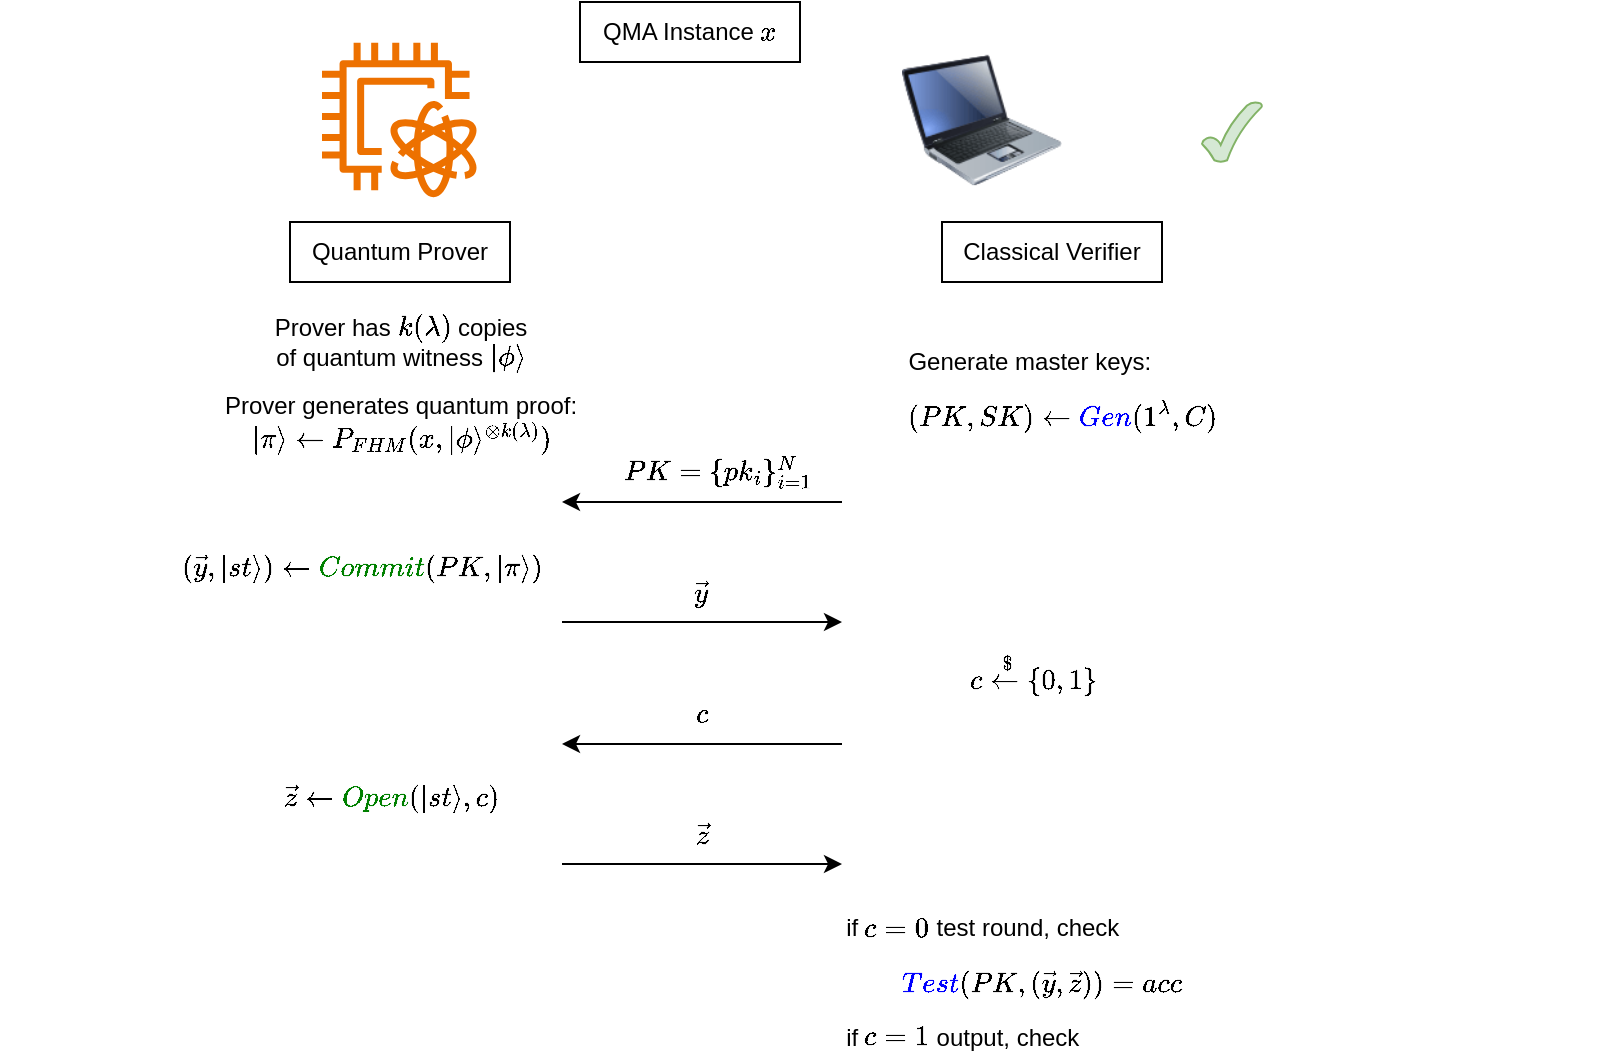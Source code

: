<mxfile version="22.1.8" type="github">
  <diagram name="Page-1" id="_dstjYk30MXzqf1PtoBF">
    <mxGraphModel dx="794" dy="521" grid="1" gridSize="10" guides="1" tooltips="1" connect="1" arrows="1" fold="1" page="1" pageScale="1" pageWidth="850" pageHeight="1100" math="1" shadow="0">
      <root>
        <mxCell id="0" />
        <mxCell id="1" parent="0" />
        <mxCell id="ZD7uwhGMxv42USwJFpgz-1" value="" style="shape=image;verticalLabelPosition=bottom;labelBackgroundColor=default;verticalAlign=top;aspect=fixed;imageAspect=0;image=https://i.etsystatic.com/19934258/r/il/329e2e/1883115379/il_570xN.1883115379_aqot.jpg;" vertex="1" parent="1">
          <mxGeometry x="540" y="170" width="80" height="80" as="geometry" />
        </mxCell>
        <mxCell id="ZD7uwhGMxv42USwJFpgz-2" value="Classical Verifier" style="rounded=0;whiteSpace=wrap;html=1;" vertex="1" parent="1">
          <mxGeometry x="490" y="270" width="110" height="30" as="geometry" />
        </mxCell>
        <mxCell id="ZD7uwhGMxv42USwJFpgz-3" value="" style="image;html=1;image=img/lib/clip_art/computers/Laptop_128x128.png" vertex="1" parent="1">
          <mxGeometry x="470" y="179" width="80" height="80" as="geometry" />
        </mxCell>
        <mxCell id="ZD7uwhGMxv42USwJFpgz-4" value="" style="sketch=0;outlineConnect=0;fontColor=#232F3E;gradientColor=none;fillColor=#ED7100;strokeColor=none;dashed=0;verticalLabelPosition=bottom;verticalAlign=top;align=center;html=1;fontSize=12;fontStyle=0;aspect=fixed;pointerEvents=1;shape=mxgraph.aws4.braket_qpu;" vertex="1" parent="1">
          <mxGeometry x="180" y="180" width="78" height="78" as="geometry" />
        </mxCell>
        <mxCell id="ZD7uwhGMxv42USwJFpgz-5" value="Quantum Prover" style="rounded=0;whiteSpace=wrap;html=1;" vertex="1" parent="1">
          <mxGeometry x="164" y="270" width="110" height="30" as="geometry" />
        </mxCell>
        <mxCell id="ZD7uwhGMxv42USwJFpgz-6" value="" style="endArrow=classic;html=1;rounded=0;" edge="1" parent="1">
          <mxGeometry width="50" height="50" relative="1" as="geometry">
            <mxPoint x="300" y="470" as="sourcePoint" />
            <mxPoint x="440" y="470" as="targetPoint" />
          </mxGeometry>
        </mxCell>
        <mxCell id="ZD7uwhGMxv42USwJFpgz-7" value="QMA Instance \( x \)" style="rounded=0;whiteSpace=wrap;html=1;" vertex="1" parent="1">
          <mxGeometry x="309" y="160" width="110" height="30" as="geometry" />
        </mxCell>
        <mxCell id="ZD7uwhGMxv42USwJFpgz-8" value="Prover has \( k(\lambda) \) copies&lt;br&gt;of quantum witness&amp;nbsp;\(|\phi \rangle \)" style="text;html=1;align=center;verticalAlign=middle;resizable=0;points=[];autosize=1;strokeColor=none;fillColor=none;" vertex="1" parent="1">
          <mxGeometry x="114" y="310" width="210" height="40" as="geometry" />
        </mxCell>
        <mxCell id="ZD7uwhGMxv42USwJFpgz-12" value="" style="verticalLabelPosition=bottom;verticalAlign=top;html=1;shape=mxgraph.basic.tick;fillColor=#d5e8d4;strokeColor=#82b366;" vertex="1" parent="1">
          <mxGeometry x="620" y="210" width="30" height="30" as="geometry" />
        </mxCell>
        <mxCell id="ZD7uwhGMxv42USwJFpgz-13" value="Prover generates quantum proof:&lt;br&gt;\( |\pi\rangle \leftarrow P_{FHM}(x, |\phi\rangle^{\otimes k(\lambda)}) \)" style="text;html=1;align=center;verticalAlign=middle;resizable=0;points=[];autosize=1;strokeColor=none;fillColor=none;" vertex="1" parent="1">
          <mxGeometry x="19" y="350" width="400" height="40" as="geometry" />
        </mxCell>
        <mxCell id="ZD7uwhGMxv42USwJFpgz-14" value="&lt;div style=&quot;border-color: var(--border-color); text-align: right;&quot;&gt;&lt;br&gt;&lt;/div&gt;&lt;div style=&quot;border-color: var(--border-color); text-align: right;&quot;&gt;$$(\vec{y}, |st\rangle) \leftarrow \textcolor{green}{Commit}(PK, |\pi\rangle)$$&lt;/div&gt;" style="text;html=1;strokeColor=none;fillColor=none;align=center;verticalAlign=middle;whiteSpace=wrap;rounded=0;" vertex="1" parent="1">
          <mxGeometry x="170" y="420" width="60" height="30" as="geometry" />
        </mxCell>
        <mxCell id="ZD7uwhGMxv42USwJFpgz-15" value="\( \vec{y} \)" style="text;html=1;strokeColor=none;fillColor=none;align=center;verticalAlign=middle;whiteSpace=wrap;rounded=0;" vertex="1" parent="1">
          <mxGeometry x="340" y="440" width="60" height="30" as="geometry" />
        </mxCell>
        <mxCell id="ZD7uwhGMxv42USwJFpgz-17" value="$$c \xleftarrow{$} \{0,1\}$$" style="text;html=1;align=center;verticalAlign=middle;resizable=0;points=[];autosize=1;strokeColor=none;fillColor=none;" vertex="1" parent="1">
          <mxGeometry x="450" y="481" width="170" height="30" as="geometry" />
        </mxCell>
        <mxCell id="ZD7uwhGMxv42USwJFpgz-18" value="" style="endArrow=classic;html=1;rounded=0;" edge="1" parent="1">
          <mxGeometry width="50" height="50" relative="1" as="geometry">
            <mxPoint x="440" y="531" as="sourcePoint" />
            <mxPoint x="300" y="531" as="targetPoint" />
          </mxGeometry>
        </mxCell>
        <mxCell id="ZD7uwhGMxv42USwJFpgz-19" value="\( c \)" style="text;html=1;align=center;verticalAlign=middle;resizable=0;points=[];autosize=1;strokeColor=none;fillColor=none;" vertex="1" parent="1">
          <mxGeometry x="345" y="501" width="50" height="30" as="geometry" />
        </mxCell>
        <mxCell id="ZD7uwhGMxv42USwJFpgz-20" value="&lt;div style=&quot;border-color: var(--border-color); caret-color: rgb(0, 0, 0); color: rgb(0, 0, 0); font-family: Helvetica; font-size: 12px; font-style: normal; font-variant-caps: normal; font-weight: 400; letter-spacing: normal; text-align: right; text-indent: 0px; text-transform: none; word-spacing: 0px; -webkit-text-stroke-width: 0px; text-decoration: none;&quot;&gt;$$\vec{z} \leftarrow \textcolor{green}{Open}(|st\rangle, c)$$&lt;br&gt;&lt;/div&gt;" style="text;whiteSpace=wrap;html=1;" vertex="1" parent="1">
          <mxGeometry x="159" y="531" width="120" height="50" as="geometry" />
        </mxCell>
        <mxCell id="ZD7uwhGMxv42USwJFpgz-22" value="" style="endArrow=classic;html=1;rounded=0;" edge="1" parent="1">
          <mxGeometry width="50" height="50" relative="1" as="geometry">
            <mxPoint x="300" y="591" as="sourcePoint" />
            <mxPoint x="440" y="591" as="targetPoint" />
          </mxGeometry>
        </mxCell>
        <mxCell id="ZD7uwhGMxv42USwJFpgz-23" value="\( \vec{z} \)" style="text;html=1;strokeColor=none;fillColor=none;align=center;verticalAlign=middle;whiteSpace=wrap;rounded=0;" vertex="1" parent="1">
          <mxGeometry x="340" y="561" width="60" height="30" as="geometry" />
        </mxCell>
        <mxCell id="ZD7uwhGMxv42USwJFpgz-24" value="&lt;div style=&quot;border-color: var(--border-color); text-align: left;&quot;&gt;if \(c=0\) test round, check $$\textcolor{blue}{Test}(PK, (\vec{y}, \vec{z}))=acc$$&lt;/div&gt;&lt;div style=&quot;border-color: var(--border-color); text-align: left;&quot;&gt;if \(c=1\) output, check $$\textcolor{red}{V_{FHM}}(x,\textcolor{blue}{Out}(SK, (\vec{y}, \vec{z})))=acc$$&lt;/div&gt;" style="text;html=1;align=center;verticalAlign=middle;resizable=0;points=[];autosize=1;strokeColor=none;fillColor=none;" vertex="1" parent="1">
          <mxGeometry x="250" y="650" width="580" height="40" as="geometry" />
        </mxCell>
        <mxCell id="ZD7uwhGMxv42USwJFpgz-25" value="" style="endArrow=classic;html=1;rounded=0;" edge="1" parent="1">
          <mxGeometry width="50" height="50" relative="1" as="geometry">
            <mxPoint x="440" y="410" as="sourcePoint" />
            <mxPoint x="300" y="410" as="targetPoint" />
          </mxGeometry>
        </mxCell>
        <mxCell id="ZD7uwhGMxv42USwJFpgz-26" value="\( PK = \{ pk_i \}_{i=1}^{N} \)&amp;nbsp;" style="text;html=1;align=center;verticalAlign=middle;resizable=0;points=[];autosize=1;strokeColor=none;fillColor=none;" vertex="1" parent="1">
          <mxGeometry x="289" y="380" width="180" height="30" as="geometry" />
        </mxCell>
        <mxCell id="ZD7uwhGMxv42USwJFpgz-27" value="&lt;div style=&quot;border-color: var(--border-color); text-align: left;&quot;&gt;Generate master keys:&lt;/div&gt;&lt;div style=&quot;border-color: var(--border-color); text-align: left;&quot;&gt;$$(PK,SK)\leftarrow \textcolor{blue}{Gen}(1^\lambda, C)$$&lt;/div&gt;" style="text;html=1;align=center;verticalAlign=middle;resizable=0;points=[];autosize=1;strokeColor=none;fillColor=none;" vertex="1" parent="1">
          <mxGeometry x="380" y="340" width="340" height="40" as="geometry" />
        </mxCell>
      </root>
    </mxGraphModel>
  </diagram>
</mxfile>
